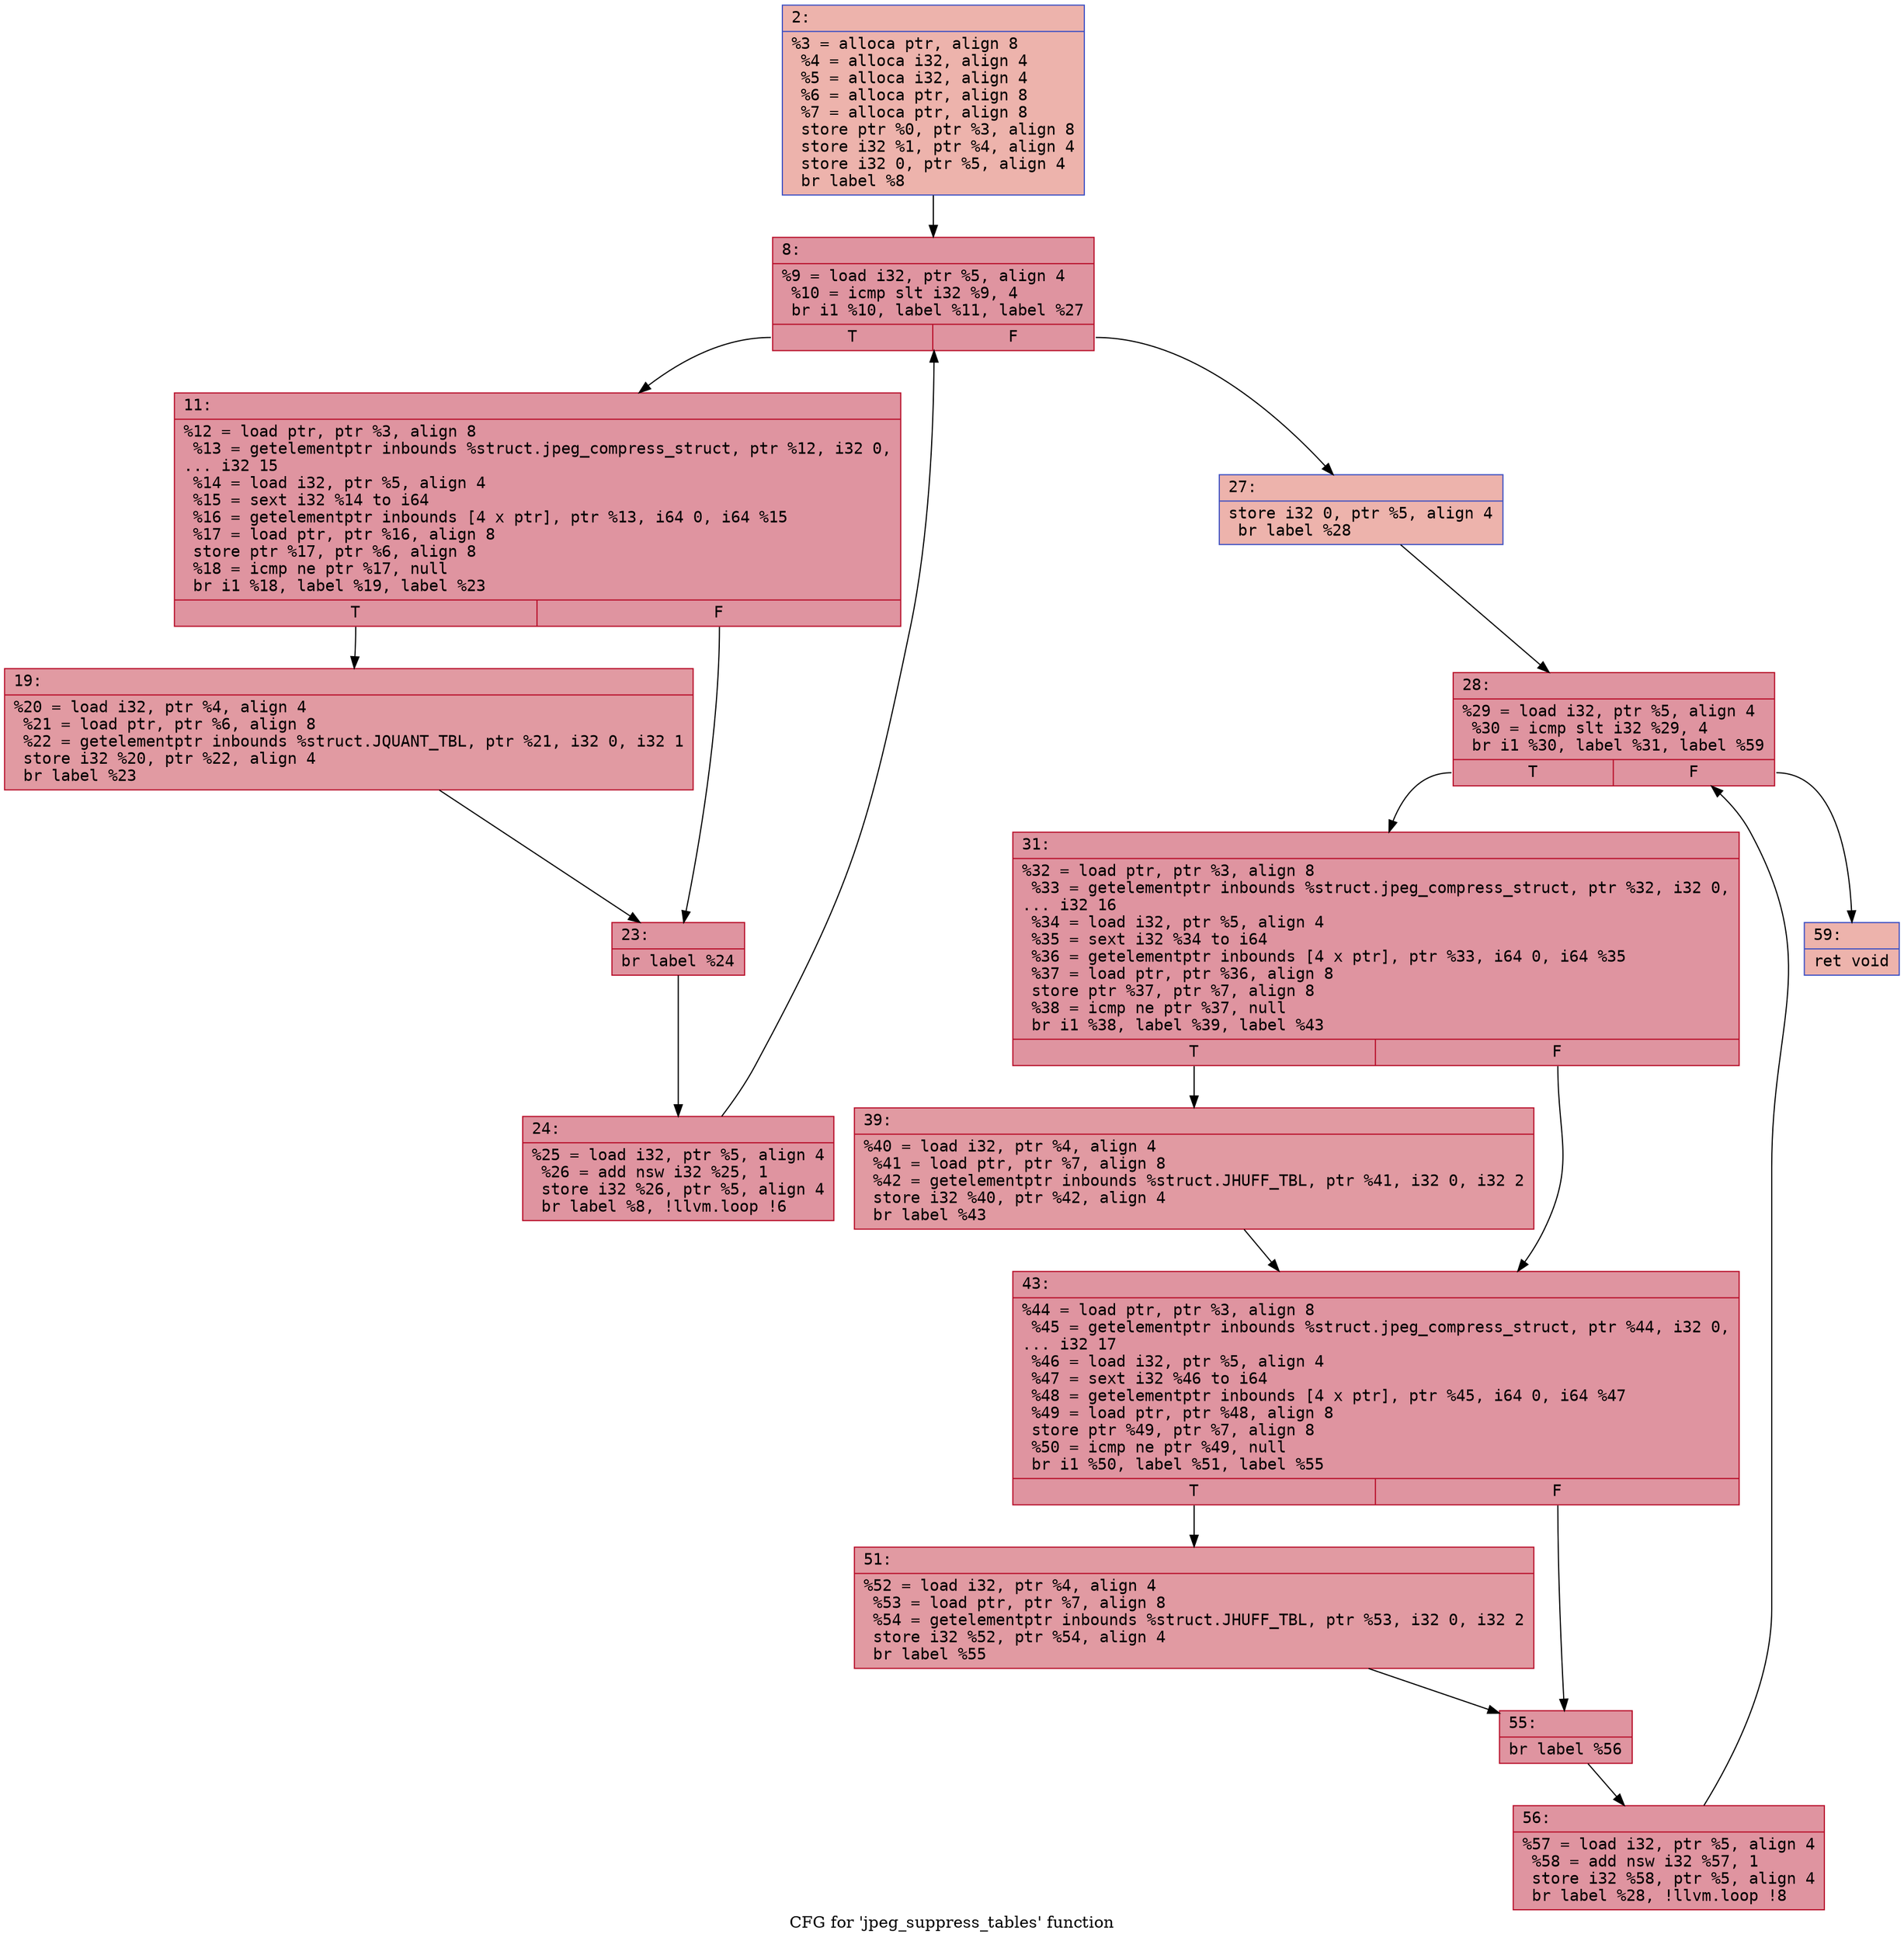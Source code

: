 digraph "CFG for 'jpeg_suppress_tables' function" {
	label="CFG for 'jpeg_suppress_tables' function";

	Node0x600001502490 [shape=record,color="#3d50c3ff", style=filled, fillcolor="#d6524470" fontname="Courier",label="{2:\l|  %3 = alloca ptr, align 8\l  %4 = alloca i32, align 4\l  %5 = alloca i32, align 4\l  %6 = alloca ptr, align 8\l  %7 = alloca ptr, align 8\l  store ptr %0, ptr %3, align 8\l  store i32 %1, ptr %4, align 4\l  store i32 0, ptr %5, align 4\l  br label %8\l}"];
	Node0x600001502490 -> Node0x6000015024e0[tooltip="2 -> 8\nProbability 100.00%" ];
	Node0x6000015024e0 [shape=record,color="#b70d28ff", style=filled, fillcolor="#b70d2870" fontname="Courier",label="{8:\l|  %9 = load i32, ptr %5, align 4\l  %10 = icmp slt i32 %9, 4\l  br i1 %10, label %11, label %27\l|{<s0>T|<s1>F}}"];
	Node0x6000015024e0:s0 -> Node0x600001502530[tooltip="8 -> 11\nProbability 96.88%" ];
	Node0x6000015024e0:s1 -> Node0x600001502670[tooltip="8 -> 27\nProbability 3.12%" ];
	Node0x600001502530 [shape=record,color="#b70d28ff", style=filled, fillcolor="#b70d2870" fontname="Courier",label="{11:\l|  %12 = load ptr, ptr %3, align 8\l  %13 = getelementptr inbounds %struct.jpeg_compress_struct, ptr %12, i32 0,\l... i32 15\l  %14 = load i32, ptr %5, align 4\l  %15 = sext i32 %14 to i64\l  %16 = getelementptr inbounds [4 x ptr], ptr %13, i64 0, i64 %15\l  %17 = load ptr, ptr %16, align 8\l  store ptr %17, ptr %6, align 8\l  %18 = icmp ne ptr %17, null\l  br i1 %18, label %19, label %23\l|{<s0>T|<s1>F}}"];
	Node0x600001502530:s0 -> Node0x600001502580[tooltip="11 -> 19\nProbability 62.50%" ];
	Node0x600001502530:s1 -> Node0x6000015025d0[tooltip="11 -> 23\nProbability 37.50%" ];
	Node0x600001502580 [shape=record,color="#b70d28ff", style=filled, fillcolor="#bb1b2c70" fontname="Courier",label="{19:\l|  %20 = load i32, ptr %4, align 4\l  %21 = load ptr, ptr %6, align 8\l  %22 = getelementptr inbounds %struct.JQUANT_TBL, ptr %21, i32 0, i32 1\l  store i32 %20, ptr %22, align 4\l  br label %23\l}"];
	Node0x600001502580 -> Node0x6000015025d0[tooltip="19 -> 23\nProbability 100.00%" ];
	Node0x6000015025d0 [shape=record,color="#b70d28ff", style=filled, fillcolor="#b70d2870" fontname="Courier",label="{23:\l|  br label %24\l}"];
	Node0x6000015025d0 -> Node0x600001502620[tooltip="23 -> 24\nProbability 100.00%" ];
	Node0x600001502620 [shape=record,color="#b70d28ff", style=filled, fillcolor="#b70d2870" fontname="Courier",label="{24:\l|  %25 = load i32, ptr %5, align 4\l  %26 = add nsw i32 %25, 1\l  store i32 %26, ptr %5, align 4\l  br label %8, !llvm.loop !6\l}"];
	Node0x600001502620 -> Node0x6000015024e0[tooltip="24 -> 8\nProbability 100.00%" ];
	Node0x600001502670 [shape=record,color="#3d50c3ff", style=filled, fillcolor="#d6524470" fontname="Courier",label="{27:\l|  store i32 0, ptr %5, align 4\l  br label %28\l}"];
	Node0x600001502670 -> Node0x6000015026c0[tooltip="27 -> 28\nProbability 100.00%" ];
	Node0x6000015026c0 [shape=record,color="#b70d28ff", style=filled, fillcolor="#b70d2870" fontname="Courier",label="{28:\l|  %29 = load i32, ptr %5, align 4\l  %30 = icmp slt i32 %29, 4\l  br i1 %30, label %31, label %59\l|{<s0>T|<s1>F}}"];
	Node0x6000015026c0:s0 -> Node0x600001502710[tooltip="28 -> 31\nProbability 96.88%" ];
	Node0x6000015026c0:s1 -> Node0x6000015028f0[tooltip="28 -> 59\nProbability 3.12%" ];
	Node0x600001502710 [shape=record,color="#b70d28ff", style=filled, fillcolor="#b70d2870" fontname="Courier",label="{31:\l|  %32 = load ptr, ptr %3, align 8\l  %33 = getelementptr inbounds %struct.jpeg_compress_struct, ptr %32, i32 0,\l... i32 16\l  %34 = load i32, ptr %5, align 4\l  %35 = sext i32 %34 to i64\l  %36 = getelementptr inbounds [4 x ptr], ptr %33, i64 0, i64 %35\l  %37 = load ptr, ptr %36, align 8\l  store ptr %37, ptr %7, align 8\l  %38 = icmp ne ptr %37, null\l  br i1 %38, label %39, label %43\l|{<s0>T|<s1>F}}"];
	Node0x600001502710:s0 -> Node0x600001502760[tooltip="31 -> 39\nProbability 62.50%" ];
	Node0x600001502710:s1 -> Node0x6000015027b0[tooltip="31 -> 43\nProbability 37.50%" ];
	Node0x600001502760 [shape=record,color="#b70d28ff", style=filled, fillcolor="#bb1b2c70" fontname="Courier",label="{39:\l|  %40 = load i32, ptr %4, align 4\l  %41 = load ptr, ptr %7, align 8\l  %42 = getelementptr inbounds %struct.JHUFF_TBL, ptr %41, i32 0, i32 2\l  store i32 %40, ptr %42, align 4\l  br label %43\l}"];
	Node0x600001502760 -> Node0x6000015027b0[tooltip="39 -> 43\nProbability 100.00%" ];
	Node0x6000015027b0 [shape=record,color="#b70d28ff", style=filled, fillcolor="#b70d2870" fontname="Courier",label="{43:\l|  %44 = load ptr, ptr %3, align 8\l  %45 = getelementptr inbounds %struct.jpeg_compress_struct, ptr %44, i32 0,\l... i32 17\l  %46 = load i32, ptr %5, align 4\l  %47 = sext i32 %46 to i64\l  %48 = getelementptr inbounds [4 x ptr], ptr %45, i64 0, i64 %47\l  %49 = load ptr, ptr %48, align 8\l  store ptr %49, ptr %7, align 8\l  %50 = icmp ne ptr %49, null\l  br i1 %50, label %51, label %55\l|{<s0>T|<s1>F}}"];
	Node0x6000015027b0:s0 -> Node0x600001502800[tooltip="43 -> 51\nProbability 62.50%" ];
	Node0x6000015027b0:s1 -> Node0x600001502850[tooltip="43 -> 55\nProbability 37.50%" ];
	Node0x600001502800 [shape=record,color="#b70d28ff", style=filled, fillcolor="#bb1b2c70" fontname="Courier",label="{51:\l|  %52 = load i32, ptr %4, align 4\l  %53 = load ptr, ptr %7, align 8\l  %54 = getelementptr inbounds %struct.JHUFF_TBL, ptr %53, i32 0, i32 2\l  store i32 %52, ptr %54, align 4\l  br label %55\l}"];
	Node0x600001502800 -> Node0x600001502850[tooltip="51 -> 55\nProbability 100.00%" ];
	Node0x600001502850 [shape=record,color="#b70d28ff", style=filled, fillcolor="#b70d2870" fontname="Courier",label="{55:\l|  br label %56\l}"];
	Node0x600001502850 -> Node0x6000015028a0[tooltip="55 -> 56\nProbability 100.00%" ];
	Node0x6000015028a0 [shape=record,color="#b70d28ff", style=filled, fillcolor="#b70d2870" fontname="Courier",label="{56:\l|  %57 = load i32, ptr %5, align 4\l  %58 = add nsw i32 %57, 1\l  store i32 %58, ptr %5, align 4\l  br label %28, !llvm.loop !8\l}"];
	Node0x6000015028a0 -> Node0x6000015026c0[tooltip="56 -> 28\nProbability 100.00%" ];
	Node0x6000015028f0 [shape=record,color="#3d50c3ff", style=filled, fillcolor="#d6524470" fontname="Courier",label="{59:\l|  ret void\l}"];
}
